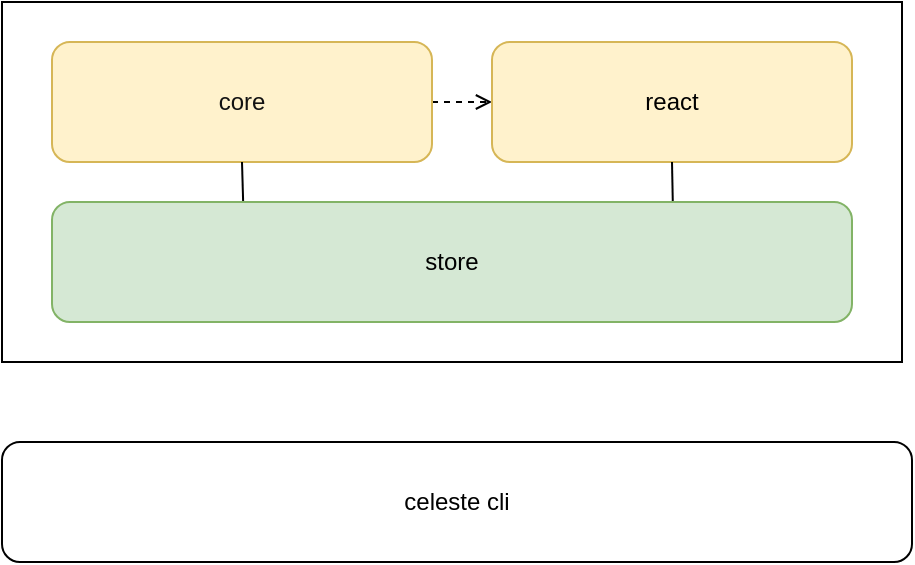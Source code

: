<mxfile pages="3">
    <diagram id="BFp8XdCNO2_3BrNAqIrA" name="packages">
        <mxGraphModel dx="581" dy="478" grid="1" gridSize="10" guides="1" tooltips="1" connect="1" arrows="1" fold="1" page="1" pageScale="1" pageWidth="827" pageHeight="1169" math="0" shadow="0">
            <root>
                <mxCell id="0"/>
                <mxCell id="1" parent="0"/>
                <mxCell id="dtcLtc1jEYRHWzdkCpjZ-1" value="" style="rounded=0;whiteSpace=wrap;html=1;" parent="1" vertex="1">
                    <mxGeometry x="165" y="820" width="450" height="180" as="geometry"/>
                </mxCell>
                <mxCell id="dtcLtc1jEYRHWzdkCpjZ-4" style="edgeStyle=none;html=1;entryX=0;entryY=0.5;entryDx=0;entryDy=0;endArrow=open;endFill=0;dashed=1;" parent="1" source="s4O-tyFGfCZpapLg8d4--3" target="s4O-tyFGfCZpapLg8d4--5" edge="1">
                    <mxGeometry relative="1" as="geometry"/>
                </mxCell>
                <mxCell id="s4O-tyFGfCZpapLg8d4--3" value="core" style="rounded=1;whiteSpace=wrap;html=1;fillColor=#fff2cc;strokeColor=#d6b656;fontColor=#121212;" parent="1" vertex="1">
                    <mxGeometry x="190" y="840" width="190" height="60" as="geometry"/>
                </mxCell>
                <mxCell id="s4O-tyFGfCZpapLg8d4--5" value="react" style="rounded=1;whiteSpace=wrap;html=1;fillColor=#fff2cc;strokeColor=#d6b656;fontColor=#000000;" parent="1" vertex="1">
                    <mxGeometry x="410" y="840" width="180" height="60" as="geometry"/>
                </mxCell>
                <mxCell id="dtcLtc1jEYRHWzdkCpjZ-2" style="edgeStyle=none;html=1;exitX=0.239;exitY=0.014;exitDx=0;exitDy=0;entryX=0.5;entryY=1;entryDx=0;entryDy=0;endArrow=none;endFill=0;exitPerimeter=0;" parent="1" source="s4O-tyFGfCZpapLg8d4--2" target="s4O-tyFGfCZpapLg8d4--3" edge="1">
                    <mxGeometry relative="1" as="geometry"/>
                </mxCell>
                <mxCell id="dtcLtc1jEYRHWzdkCpjZ-3" style="edgeStyle=none;html=1;exitX=0.776;exitY=0.001;exitDx=0;exitDy=0;entryX=0.5;entryY=1;entryDx=0;entryDy=0;endArrow=none;endFill=0;exitPerimeter=0;" parent="1" source="s4O-tyFGfCZpapLg8d4--2" target="s4O-tyFGfCZpapLg8d4--5" edge="1">
                    <mxGeometry relative="1" as="geometry"/>
                </mxCell>
                <mxCell id="s4O-tyFGfCZpapLg8d4--2" value="store" style="rounded=1;whiteSpace=wrap;html=1;fillColor=#d5e8d4;strokeColor=#82b366;fontColor=#000000;" parent="1" vertex="1">
                    <mxGeometry x="190" y="920" width="400" height="60" as="geometry"/>
                </mxCell>
                <mxCell id="dtcLtc1jEYRHWzdkCpjZ-5" value="celeste cli" style="rounded=1;whiteSpace=wrap;html=1;" parent="1" vertex="1">
                    <mxGeometry x="165" y="1040" width="455" height="60" as="geometry"/>
                </mxCell>
            </root>
        </mxGraphModel>
    </diagram>
    <diagram id="-ufEhyA_YCsovd-E1tdw" name="core c4">
        <mxGraphModel dx="2341" dy="683" grid="1" gridSize="10" guides="1" tooltips="1" connect="1" arrows="1" fold="1" page="1" pageScale="1" pageWidth="827" pageHeight="1169" math="0" shadow="0">
            <root>
                <mxCell id="0"/>
                <mxCell id="1" parent="0"/>
                <mxCell id="lFn9-GbQ5u-VxnaS-cPZ-3" style="edgeStyle=orthogonalEdgeStyle;html=1;entryX=0.25;entryY=1;entryDx=0;entryDy=0;strokeWidth=3;fillColor=#1ba1e2;strokeColor=#0090E6;" parent="1" source="ibBANL0mS1UN5Y5-sGpS-1" target="CeTYXM5RvAb6ITnZYdNG-21" edge="1">
                    <mxGeometry relative="1" as="geometry"/>
                </mxCell>
                <mxCell id="lFn9-GbQ5u-VxnaS-cPZ-2" value="UPDATE" style="edgeStyle=orthogonalEdgeStyle;html=1;entryX=0;entryY=0.5;entryDx=0;entryDy=0;fillColor=#1ba1e2;strokeColor=#0090E6;strokeWidth=3;" parent="1" source="lFn9-GbQ5u-VxnaS-cPZ-1" target="ibBANL0mS1UN5Y5-sGpS-1" edge="1">
                    <mxGeometry x="-0.208" relative="1" as="geometry">
                        <mxPoint as="offset"/>
                    </mxGeometry>
                </mxCell>
                <mxCell id="CeTYXM5RvAb6ITnZYdNG-20" style="edgeStyle=none;html=1;strokeColor=#58E600;strokeWidth=3;fontSize=14;fillColor=#60a917;" parent="1" source="ibBANL0mS1UN5Y5-sGpS-1" target="n7a0BeXt7BSpibPLWdyG-7" edge="1">
                    <mxGeometry relative="1" as="geometry"/>
                </mxCell>
                <mxCell id="ibBANL0mS1UN5Y5-sGpS-1" value="" style="rounded=1;whiteSpace=wrap;html=1;strokeWidth=1;fontSize=14;" parent="1" vertex="1">
                    <mxGeometry x="132.5" y="510" width="205" height="180" as="geometry"/>
                </mxCell>
                <mxCell id="n7a0BeXt7BSpibPLWdyG-1" value="injected provider" style="rounded=1;whiteSpace=wrap;html=1;strokeWidth=1;fontSize=14;" parent="1" vertex="1">
                    <mxGeometry x="175" y="532.5" width="120" height="60" as="geometry"/>
                </mxCell>
                <mxCell id="n7a0BeXt7BSpibPLWdyG-2" value="linked provider" style="rounded=1;whiteSpace=wrap;html=1;strokeWidth=1;fontSize=14;" parent="1" vertex="1">
                    <mxGeometry x="175" y="612.5" width="120" height="60" as="geometry"/>
                </mxCell>
                <mxCell id="CeTYXM5RvAb6ITnZYdNG-22" style="edgeStyle=none;html=1;entryX=0.5;entryY=1;entryDx=0;entryDy=0;strokeColor=#58E600;strokeWidth=3;fillColor=#60a917;fontSize=14;" parent="1" source="n7a0BeXt7BSpibPLWdyG-7" target="CeTYXM5RvAb6ITnZYdNG-21" edge="1">
                    <mxGeometry relative="1" as="geometry"/>
                </mxCell>
                <mxCell id="-NhHrXcWOtLr3W90T5Ol-6" style="edgeStyle=orthogonalEdgeStyle;html=1;entryX=0.5;entryY=1;entryDx=0;entryDy=0;fontSize=18;strokeColor=#A50040;strokeWidth=3;fillColor=#d80073;" parent="1" source="n7a0BeXt7BSpibPLWdyG-7" target="-NhHrXcWOtLr3W90T5Ol-3" edge="1">
                    <mxGeometry relative="1" as="geometry"/>
                </mxCell>
                <mxCell id="n7a0BeXt7BSpibPLWdyG-7" value="web3" style="rounded=1;whiteSpace=wrap;html=1;strokeWidth=1;fontSize=14;" parent="1" vertex="1">
                    <mxGeometry x="478" y="570" width="120" height="60" as="geometry"/>
                </mxCell>
                <mxCell id="n7a0BeXt7BSpibPLWdyG-28" value="read public data" style="rounded=1;orthogonalLoop=1;jettySize=auto;html=1;entryX=0;entryY=0.5;entryDx=0;entryDy=0;edgeStyle=orthogonalEdgeStyle;strokeWidth=3;fontSize=14;" parent="1" source="n7a0BeXt7BSpibPLWdyG-11" target="n7a0BeXt7BSpibPLWdyG-26" edge="1">
                    <mxGeometry relative="1" as="geometry"/>
                </mxCell>
                <mxCell id="CeTYXM5RvAb6ITnZYdNG-15" value="instance" style="edgeStyle=none;html=1;entryX=0.5;entryY=0;entryDx=0;entryDy=0;fillColor=#60a917;strokeColor=#58E600;strokeWidth=3;fontSize=14;" parent="1" source="n7a0BeXt7BSpibPLWdyG-11" target="CeTYXM5RvAb6ITnZYdNG-12" edge="1">
                    <mxGeometry relative="1" as="geometry"/>
                </mxCell>
                <mxCell id="n7a0BeXt7BSpibPLWdyG-11" value="web3 read" style="rounded=1;whiteSpace=wrap;html=1;strokeWidth=1;fontSize=14;" parent="1" vertex="1">
                    <mxGeometry x="478" y="820" width="120" height="60" as="geometry"/>
                </mxCell>
                <mxCell id="n7a0BeXt7BSpibPLWdyG-13" style="edgeStyle=orthogonalEdgeStyle;rounded=0;orthogonalLoop=1;jettySize=auto;html=1;entryX=0;entryY=0.5;entryDx=0;entryDy=0;strokeWidth=3;fontSize=14;" parent="1" source="CeTYXM5RvAb6ITnZYdNG-1" target="n7a0BeXt7BSpibPLWdyG-11" edge="1">
                    <mxGeometry relative="1" as="geometry">
                        <mxPoint x="474" y="850" as="sourcePoint"/>
                    </mxGeometry>
                </mxCell>
                <mxCell id="wPE4_lXd6H-pSbTQ06XK-3" style="edgeStyle=orthogonalEdgeStyle;rounded=1;html=1;entryX=0;entryY=0.5;entryDx=0;entryDy=0;strokeWidth=3;fontSize=14;" parent="1" source="n7a0BeXt7BSpibPLWdyG-14" target="CeTYXM5RvAb6ITnZYdNG-1" edge="1">
                    <mxGeometry relative="1" as="geometry">
                        <mxPoint x="354" y="850" as="targetPoint"/>
                    </mxGeometry>
                </mxCell>
                <mxCell id="n7a0BeXt7BSpibPLWdyG-14" value="at start" style="ellipse;whiteSpace=wrap;html=1;aspect=fixed;fillColor=#f5f5f5;fontColor=#333333;strokeColor=#666666;strokeWidth=1;fontSize=14;" parent="1" vertex="1">
                    <mxGeometry x="40" y="825" width="50" height="50" as="geometry"/>
                </mxCell>
                <mxCell id="CeTYXM5RvAb6ITnZYdNG-18" value="CREATE" style="edgeStyle=orthogonalEdgeStyle;html=1;strokeColor=#58E600;strokeWidth=3;fontSize=14;fillColor=#60a917;" parent="1" source="n7a0BeXt7BSpibPLWdyG-23" target="ibBANL0mS1UN5Y5-sGpS-1" edge="1">
                    <mxGeometry relative="1" as="geometry"/>
                </mxCell>
                <mxCell id="n7a0BeXt7BSpibPLWdyG-23" value="at wallet connected" style="triangle;whiteSpace=wrap;html=1;fillColor=#d80073;strokeColor=#A50040;fontColor=#ffffff;rotation=0;strokeWidth=3;fontSize=14;" parent="1" vertex="1">
                    <mxGeometry x="-80" y="500" width="60" height="65" as="geometry"/>
                </mxCell>
                <mxCell id="n7a0BeXt7BSpibPLWdyG-26" value="" style="shape=image;html=1;verticalAlign=top;verticalLabelPosition=bottom;labelBackgroundColor=#ffffff;imageAspect=0;aspect=fixed;image=https://cdn1.iconfinder.com/data/icons/cryptocurrency-27/96/Ethereum-128.png;strokeWidth=3;" parent="1" vertex="1">
                    <mxGeometry x="900" y="670" width="128" height="128" as="geometry"/>
                </mxCell>
                <mxCell id="-NhHrXcWOtLr3W90T5Ol-1" value="REMOVE" style="edgeStyle=orthogonalEdgeStyle;html=1;entryX=0;entryY=0.5;entryDx=0;entryDy=0;fillColor=#d80073;strokeColor=#A50040;strokeWidth=3;fontSize=14;" parent="1" source="MoclLgKt_J6B_BQ9rZxb-6" target="ibBANL0mS1UN5Y5-sGpS-1" edge="1">
                    <mxGeometry relative="1" as="geometry"/>
                </mxCell>
                <mxCell id="MoclLgKt_J6B_BQ9rZxb-6" value="at wallet&lt;br style=&quot;font-size: 14px;&quot;&gt;disconnect" style="triangle;whiteSpace=wrap;html=1;fillColor=#d80073;strokeColor=#A50040;fontColor=#ffffff;rotation=0;strokeWidth=3;fontSize=14;" parent="1" vertex="1">
                    <mxGeometry x="-80" y="640" width="60" height="65" as="geometry"/>
                </mxCell>
                <mxCell id="CeTYXM5RvAb6ITnZYdNG-1" value="rpc list" style="rounded=1;whiteSpace=wrap;html=1;strokeWidth=1;fontSize=14;" parent="1" vertex="1">
                    <mxGeometry x="190" y="820" width="120" height="60" as="geometry"/>
                </mxCell>
                <mxCell id="CeTYXM5RvAb6ITnZYdNG-12" value="READ smart contracts" style="rounded=1;whiteSpace=wrap;html=1;strokeWidth=1;fontSize=14;" parent="1" vertex="1">
                    <mxGeometry x="478" y="970" width="120" height="60" as="geometry"/>
                </mxCell>
                <mxCell id="CeTYXM5RvAb6ITnZYdNG-21" value="WRITE smart contracts" style="rounded=1;whiteSpace=wrap;html=1;strokeWidth=1;fontSize=14;" parent="1" vertex="1">
                    <mxGeometry x="478" y="430" width="120" height="60" as="geometry"/>
                </mxCell>
                <mxCell id="-NhHrXcWOtLr3W90T5Ol-3" value="dispose" style="rounded=1;whiteSpace=wrap;html=1;strokeWidth=1;fontSize=14;" parent="1" vertex="1">
                    <mxGeometry x="690" y="460" width="120" height="60" as="geometry"/>
                </mxCell>
                <mxCell id="n7a0BeXt7BSpibPLWdyG-27" value="send tx&lt;br style=&quot;font-size: 14px;&quot;&gt;read private data" style="rounded=1;orthogonalLoop=1;jettySize=auto;html=1;entryX=0;entryY=0.5;entryDx=0;entryDy=0;edgeStyle=orthogonalEdgeStyle;strokeWidth=3;fontSize=14;fillColor=#60a917;strokeColor=#58E600;" parent="1" source="n7a0BeXt7BSpibPLWdyG-7" target="n7a0BeXt7BSpibPLWdyG-26" edge="1">
                    <mxGeometry relative="1" as="geometry"/>
                </mxCell>
                <mxCell id="lFn9-GbQ5u-VxnaS-cPZ-1" value="at wallet connected" style="triangle;whiteSpace=wrap;html=1;fillColor=#d80073;strokeColor=#A50040;fontColor=#ffffff;rotation=0;strokeWidth=3;fontSize=14;" parent="1" vertex="1">
                    <mxGeometry x="-80" y="395" width="60" height="65" as="geometry"/>
                </mxCell>
            </root>
        </mxGraphModel>
    </diagram>
    <diagram id="Amh0KvNTVDy8Lt9tKZn4" name="Core UML">
        <mxGraphModel dx="2341" dy="683" grid="1" gridSize="10" guides="1" tooltips="1" connect="1" arrows="1" fold="1" page="1" pageScale="1" pageWidth="827" pageHeight="1169" math="0" shadow="0">
            <root>
                <mxCell id="0"/>
                <mxCell id="1" parent="0"/>
                <mxCell id="nKMq6Rf9y2bW-MORaowM-5" value="Celeste JS" style="swimlane;fontStyle=1;align=center;verticalAlign=top;childLayout=stackLayout;horizontal=1;startSize=26;horizontalStack=0;resizeParent=1;resizeParentMax=0;resizeLast=0;collapsible=1;marginBottom=0;fillColor=#dae8fc;strokeColor=#6c8ebf;fontColor=#141414;" parent="1" vertex="1">
                    <mxGeometry x="-70" y="675" width="270" height="258" as="geometry"/>
                </mxCell>
                <mxCell id="nKMq6Rf9y2bW-MORaowM-21" value="- config : CelesteConfig&#10;- provider : ProviderProxy&#10;- events : events&#10;+ configRead: CelesteConfig&#10;" style="text;strokeColor=none;fillColor=none;align=left;verticalAlign=top;spacingLeft=4;spacingRight=4;overflow=hidden;rotatable=0;points=[[0,0.5],[1,0.5]];portConstraint=eastwest;fontColor=#FFFFFF;" parent="nKMq6Rf9y2bW-MORaowM-5" vertex="1">
                    <mxGeometry y="26" width="270" height="84" as="geometry"/>
                </mxCell>
                <mxCell id="nKMq6Rf9y2bW-MORaowM-7" value="" style="line;strokeWidth=1;fillColor=none;align=left;verticalAlign=middle;spacingTop=-1;spacingLeft=3;spacingRight=3;rotatable=0;labelPosition=right;points=[];portConstraint=eastwest;fontColor=#000000;" parent="nKMq6Rf9y2bW-MORaowM-5" vertex="1">
                    <mxGeometry y="110" width="270" height="8" as="geometry"/>
                </mxCell>
                <mxCell id="nKMq6Rf9y2bW-MORaowM-8" value="+ constructor(Configuartion) : void&#10;&#10;- checkIfConnected(providerType) : void&#10;&#10;+ async requestConnection(providerType) : void&#10;+ async requestDisconnection() : void&#10;+ async requestChangeNetwork(chainId) : void&#10;&#10;+ on(event, callback) : void" style="text;strokeColor=none;fillColor=none;align=left;verticalAlign=top;spacingLeft=4;spacingRight=4;overflow=hidden;rotatable=0;points=[[0,0.5],[1,0.5]];portConstraint=eastwest;fontColor=#FFFFFF;" parent="nKMq6Rf9y2bW-MORaowM-5" vertex="1">
                    <mxGeometry y="118" width="270" height="140" as="geometry"/>
                </mxCell>
                <mxCell id="nKMq6Rf9y2bW-MORaowM-22" value="&lt;&lt;interface&gt;&gt;&#10;ProviderStrategy&#10;&#10;" style="swimlane;fontStyle=1;align=center;verticalAlign=top;childLayout=stackLayout;horizontal=1;startSize=40;horizontalStack=0;resizeParent=1;resizeParentMax=0;resizeLast=0;collapsible=1;marginBottom=0;fillColor=#dae8fc;strokeColor=#6c8ebf;fontColor=#141414;" parent="1" vertex="1">
                    <mxGeometry x="590" y="310" width="230" height="230" as="geometry"/>
                </mxCell>
                <mxCell id="nKMq6Rf9y2bW-MORaowM-24" value="" style="line;strokeWidth=1;fillColor=none;align=left;verticalAlign=middle;spacingTop=-1;spacingLeft=3;spacingRight=3;rotatable=0;labelPosition=right;points=[];portConstraint=eastwest;fontColor=#000000;" parent="nKMq6Rf9y2bW-MORaowM-22" vertex="1">
                    <mxGeometry y="40" width="230" height="8" as="geometry"/>
                </mxCell>
                <mxCell id="nKMq6Rf9y2bW-MORaowM-25" value="+ getProvider (rpc) : void&#10;&#10;+ async requestConnection() : void&#10;+ async requestDiscconection() : void&#10;+ async requestChangeNetwork(chainId) : void&#10;+ async getConnection () : connection&#10;&#10;+ connect(args) : void&#10;+ disconnect(args) : void&#10;+ chainChanged(chainId) : void&#10;+  accountsChanged(acctouns[]) : void" style="text;strokeColor=none;fillColor=none;align=left;verticalAlign=top;spacingLeft=4;spacingRight=4;overflow=hidden;rotatable=0;points=[[0,0.5],[1,0.5]];portConstraint=eastwest;fontColor=#FFFFFF;" parent="nKMq6Rf9y2bW-MORaowM-22" vertex="1">
                    <mxGeometry y="48" width="230" height="182" as="geometry"/>
                </mxCell>
                <mxCell id="nKMq6Rf9y2bW-MORaowM-29" style="edgeStyle=orthogonalEdgeStyle;html=1;fontColor=#FFFFFF;endArrow=block;endFill=0;dashed=1;" parent="1" source="nKMq6Rf9y2bW-MORaowM-27" target="nKMq6Rf9y2bW-MORaowM-22" edge="1">
                    <mxGeometry relative="1" as="geometry"/>
                </mxCell>
                <mxCell id="nKMq6Rf9y2bW-MORaowM-27" value="Injected&lt;br&gt;Strategy" style="rounded=1;whiteSpace=wrap;html=1;fontColor=#333333;fillColor=#f5f5f5;strokeColor=#666666;" parent="1" vertex="1">
                    <mxGeometry x="600" y="630" width="90" height="50" as="geometry"/>
                </mxCell>
                <mxCell id="nKMq6Rf9y2bW-MORaowM-30" style="edgeStyle=orthogonalEdgeStyle;html=1;fontColor=#FFFFFF;endArrow=block;endFill=0;dashed=1;" parent="1" source="nKMq6Rf9y2bW-MORaowM-28" target="nKMq6Rf9y2bW-MORaowM-22" edge="1">
                    <mxGeometry relative="1" as="geometry"/>
                </mxCell>
                <mxCell id="nKMq6Rf9y2bW-MORaowM-28" value="Connected&lt;br&gt;Strategy" style="rounded=1;whiteSpace=wrap;html=1;fontColor=#333333;fillColor=#f5f5f5;strokeColor=#666666;" parent="1" vertex="1">
                    <mxGeometry x="730" y="630" width="90" height="50" as="geometry"/>
                </mxCell>
                <mxCell id="bmfHUwJQgn3EAg6DBdkB-11" style="edgeStyle=orthogonalEdgeStyle;rounded=1;html=1;endArrow=open;endFill=0;strokeColor=#A5A0A1;" parent="1" source="bmfHUwJQgn3EAg6DBdkB-1" target="bmfHUwJQgn3EAg6DBdkB-5" edge="1">
                    <mxGeometry relative="1" as="geometry"/>
                </mxCell>
                <mxCell id="jnD5oHlgoBmkCGULvAF6-7" style="edgeStyle=orthogonalEdgeStyle;html=1;fontSize=12;endArrow=diamondThin;endFill=1;strokeColor=#0098F2;strokeWidth=3;" parent="1" source="bmfHUwJQgn3EAg6DBdkB-1" target="nKMq6Rf9y2bW-MORaowM-5" edge="1">
                    <mxGeometry relative="1" as="geometry"/>
                </mxCell>
                <mxCell id="bmfHUwJQgn3EAg6DBdkB-1" value="ProviderProxy" style="swimlane;fontStyle=1;align=center;verticalAlign=top;childLayout=stackLayout;horizontal=1;startSize=26;horizontalStack=0;resizeParent=1;resizeParentMax=0;resizeLast=0;collapsible=1;marginBottom=0;fillColor=#dae8fc;strokeColor=#6c8ebf;fontColor=#141414;" parent="1" vertex="1">
                    <mxGeometry x="269" y="664" width="290" height="280" as="geometry"/>
                </mxCell>
                <mxCell id="bmfHUwJQgn3EAg6DBdkB-2" value="- providers : hashTable&#10;- context : ProviderContext&#10;- currentType : string " style="text;strokeColor=none;fillColor=none;align=left;verticalAlign=top;spacingLeft=4;spacingRight=4;overflow=hidden;rotatable=0;points=[[0,0.5],[1,0.5]];portConstraint=eastwest;fontColor=#FFFFFF;" parent="bmfHUwJQgn3EAg6DBdkB-1" vertex="1">
                    <mxGeometry y="26" width="290" height="66" as="geometry"/>
                </mxCell>
                <mxCell id="bmfHUwJQgn3EAg6DBdkB-3" value="" style="line;strokeWidth=1;fillColor=none;align=left;verticalAlign=middle;spacingTop=-1;spacingLeft=3;spacingRight=3;rotatable=0;labelPosition=right;points=[];portConstraint=eastwest;fontColor=#000000;" parent="bmfHUwJQgn3EAg6DBdkB-1" vertex="1">
                    <mxGeometry y="92" width="290" height="8" as="geometry"/>
                </mxCell>
                <mxCell id="bmfHUwJQgn3EAg6DBdkB-4" value="+ constructor (rpcs) : void&#10;+ registerEvents(customEvents = null) : void&#10;+ setType(string: type) : void&#10;&#10;- getProvider(rpc) : provider&#10;+ getProvider(string type) : provider&#10;&#10;+ async requestConnection() : void&#10;+ async requestDiscconection() : void&#10;+ async requestChangeNetwork(chainId) : void&#10;+ async getConnection () : connection&#10;" style="text;strokeColor=none;fillColor=none;align=left;verticalAlign=top;spacingLeft=4;spacingRight=4;overflow=hidden;rotatable=0;points=[[0,0.5],[1,0.5]];portConstraint=eastwest;fontColor=#FFFFFF;" parent="bmfHUwJQgn3EAg6DBdkB-1" vertex="1">
                    <mxGeometry y="100" width="290" height="180" as="geometry"/>
                </mxCell>
                <mxCell id="bmfHUwJQgn3EAg6DBdkB-5" value="ProviderContext" style="swimlane;fontStyle=1;align=center;verticalAlign=top;childLayout=stackLayout;horizontal=1;startSize=26;horizontalStack=0;resizeParent=1;resizeParentMax=0;resizeLast=0;collapsible=1;marginBottom=0;fillColor=#dae8fc;strokeColor=#6c8ebf;fontColor=#141414;" parent="1" vertex="1">
                    <mxGeometry x="270" y="310" width="285" height="270" as="geometry"/>
                </mxCell>
                <mxCell id="bmfHUwJQgn3EAg6DBdkB-6" value="- strategy : ProviderStrategy" style="text;strokeColor=none;fillColor=none;align=left;verticalAlign=top;spacingLeft=4;spacingRight=4;overflow=hidden;rotatable=0;points=[[0,0.5],[1,0.5]];portConstraint=eastwest;fontColor=#FFFFFF;" parent="bmfHUwJQgn3EAg6DBdkB-5" vertex="1">
                    <mxGeometry y="26" width="285" height="34" as="geometry"/>
                </mxCell>
                <mxCell id="bmfHUwJQgn3EAg6DBdkB-7" value="" style="line;strokeWidth=1;fillColor=none;align=left;verticalAlign=middle;spacingTop=-1;spacingLeft=3;spacingRight=3;rotatable=0;labelPosition=right;points=[];portConstraint=eastwest;fontColor=#000000;" parent="bmfHUwJQgn3EAg6DBdkB-5" vertex="1">
                    <mxGeometry y="60" width="285" height="8" as="geometry"/>
                </mxCell>
                <mxCell id="bmfHUwJQgn3EAg6DBdkB-8" value="+ setStrategy (ProviderStrategy) : void&#10;+ getProvider (rpc) : void&#10;&#10;+ async requestConnection() : void&#10;+ async requestDiscconection() : void&#10;+ async requestChangeNetwork(chainId) : void&#10;+ async getConnection () : connection&#10;&#10;+ onConnect(args) : void&#10;+ onDisconnect(args) : void&#10;+ onChainChanged(chainId) : void&#10;+  onAccountsChanged(acctouns[]) : void&#10;" style="text;strokeColor=none;fillColor=none;align=left;verticalAlign=top;spacingLeft=4;spacingRight=4;overflow=hidden;rotatable=0;points=[[0,0.5],[1,0.5]];portConstraint=eastwest;fontColor=#FFFFFF;" parent="bmfHUwJQgn3EAg6DBdkB-5" vertex="1">
                    <mxGeometry y="68" width="285" height="202" as="geometry"/>
                </mxCell>
                <mxCell id="bmfHUwJQgn3EAg6DBdkB-10" style="edgeStyle=orthogonalEdgeStyle;rounded=1;html=1;strokeColor=#A5A0A1;endArrow=diamondThin;endFill=1;" parent="1" source="nKMq6Rf9y2bW-MORaowM-25" target="bmfHUwJQgn3EAg6DBdkB-5" edge="1">
                    <mxGeometry relative="1" as="geometry"/>
                </mxCell>
                <mxCell id="jnD5oHlgoBmkCGULvAF6-5" style="edgeStyle=orthogonalEdgeStyle;html=1;fontSize=12;strokeColor=#0098F2;strokeWidth=3;endArrow=diamondThin;endFill=1;fillColor=#1ba1e2;" parent="1" source="jnD5oHlgoBmkCGULvAF6-1" target="nKMq6Rf9y2bW-MORaowM-21" edge="1">
                    <mxGeometry relative="1" as="geometry"/>
                </mxCell>
                <mxCell id="jnD5oHlgoBmkCGULvAF6-1" value="Configuration" style="swimlane;fontStyle=1;align=center;verticalAlign=top;childLayout=stackLayout;horizontal=1;startSize=26;horizontalStack=0;resizeParent=1;resizeParentMax=0;resizeLast=0;collapsible=1;marginBottom=0;fontSize=12;strokeWidth=1;" parent="1" vertex="1">
                    <mxGeometry x="-360" y="675" width="160" height="90" as="geometry"/>
                </mxCell>
                <mxCell id="jnD5oHlgoBmkCGULvAF6-2" value="+ rpcs: [ ]&#10;+ smartContracts: [ ]&#10;+ addressBook : { }&#10;&#10;" style="text;strokeColor=none;fillColor=none;align=left;verticalAlign=top;spacingLeft=4;spacingRight=4;overflow=hidden;rotatable=0;points=[[0,0.5],[1,0.5]];portConstraint=eastwest;fontSize=12;" parent="jnD5oHlgoBmkCGULvAF6-1" vertex="1">
                    <mxGeometry y="26" width="160" height="64" as="geometry"/>
                </mxCell>
                <mxCell id="5Rn8cww3tL2EtPsZb0RC-5" value="Celeste JS" style="swimlane;fontStyle=1;align=center;verticalAlign=top;childLayout=stackLayout;horizontal=1;startSize=26;horizontalStack=0;resizeParent=1;resizeParentMax=0;resizeLast=0;collapsible=1;marginBottom=0;fillColor=#dae8fc;strokeColor=#6c8ebf;fontColor=#141414;" vertex="1" parent="1">
                    <mxGeometry x="1500" y="851" width="270" height="258" as="geometry"/>
                </mxCell>
                <mxCell id="5Rn8cww3tL2EtPsZb0RC-6" value="- config : CelesteConfig&#10;- provider : ProviderProxy&#10;- events : events&#10;+ configRead: CelesteConfig&#10;" style="text;strokeColor=none;fillColor=none;align=left;verticalAlign=top;spacingLeft=4;spacingRight=4;overflow=hidden;rotatable=0;points=[[0,0.5],[1,0.5]];portConstraint=eastwest;fontColor=#FFFFFF;" vertex="1" parent="5Rn8cww3tL2EtPsZb0RC-5">
                    <mxGeometry y="26" width="270" height="84" as="geometry"/>
                </mxCell>
                <mxCell id="5Rn8cww3tL2EtPsZb0RC-7" value="" style="line;strokeWidth=1;fillColor=none;align=left;verticalAlign=middle;spacingTop=-1;spacingLeft=3;spacingRight=3;rotatable=0;labelPosition=right;points=[];portConstraint=eastwest;fontColor=#000000;" vertex="1" parent="5Rn8cww3tL2EtPsZb0RC-5">
                    <mxGeometry y="110" width="270" height="8" as="geometry"/>
                </mxCell>
                <mxCell id="5Rn8cww3tL2EtPsZb0RC-8" value="+ constructor(Configuartion) : void&#10;&#10;- getPreviousSession(providerType) : void&#10;&#10;+ async requestConnection(providerType) : void&#10;+ async requestDisconnection() : void&#10;+ async requestChangeNetwork(chainId) : void&#10;&#10;+ on(event, callback(eventData, )) : void" style="text;strokeColor=none;fillColor=none;align=left;verticalAlign=top;spacingLeft=4;spacingRight=4;overflow=hidden;rotatable=0;points=[[0,0.5],[1,0.5]];portConstraint=eastwest;fontColor=#FFFFFF;" vertex="1" parent="5Rn8cww3tL2EtPsZb0RC-5">
                    <mxGeometry y="118" width="270" height="140" as="geometry"/>
                </mxCell>
                <mxCell id="5Rn8cww3tL2EtPsZb0RC-9" value="&lt;&lt;interface&gt;&gt;&#10;ProviderStrategy&#10;&#10;" style="swimlane;fontStyle=1;align=center;verticalAlign=top;childLayout=stackLayout;horizontal=1;startSize=40;horizontalStack=0;resizeParent=1;resizeParentMax=0;resizeLast=0;collapsible=1;marginBottom=0;fillColor=#dae8fc;strokeColor=#6c8ebf;fontColor=#141414;" vertex="1" parent="1">
                    <mxGeometry x="2360" y="655" width="300" height="230" as="geometry"/>
                </mxCell>
                <mxCell id="5Rn8cww3tL2EtPsZb0RC-10" value="" style="line;strokeWidth=1;fillColor=none;align=left;verticalAlign=middle;spacingTop=-1;spacingLeft=3;spacingRight=3;rotatable=0;labelPosition=right;points=[];portConstraint=eastwest;fontColor=#000000;" vertex="1" parent="5Rn8cww3tL2EtPsZb0RC-9">
                    <mxGeometry y="40" width="300" height="8" as="geometry"/>
                </mxCell>
                <mxCell id="5Rn8cww3tL2EtPsZb0RC-11" value="+ getProvider (rpc) : void&#10;&#10;+ async requestConnection() : void&#10;+ async requestDiscconection() : void&#10;+ async requestChangeNetwork(chainId) : void&#10;+ async getPreviousSession() : provider&#10;&#10;+ connect(args) : void&#10;+ disconnect(args) : void&#10;+ chainChanged(chainId) : void&#10;+  accountsChanged(acctouns[]) : void" style="text;strokeColor=none;fillColor=none;align=left;verticalAlign=top;spacingLeft=4;spacingRight=4;overflow=hidden;rotatable=0;points=[[0,0.5],[1,0.5]];portConstraint=eastwest;fontColor=#FFFFFF;" vertex="1" parent="5Rn8cww3tL2EtPsZb0RC-9">
                    <mxGeometry y="48" width="300" height="182" as="geometry"/>
                </mxCell>
                <mxCell id="5Rn8cww3tL2EtPsZb0RC-12" style="edgeStyle=orthogonalEdgeStyle;html=1;fontColor=#FFFFFF;endArrow=block;endFill=0;dashed=1;" edge="1" source="5Rn8cww3tL2EtPsZb0RC-13" target="5Rn8cww3tL2EtPsZb0RC-9" parent="1">
                    <mxGeometry relative="1" as="geometry"/>
                </mxCell>
                <mxCell id="5Rn8cww3tL2EtPsZb0RC-13" value="Injected&lt;br&gt;Strategy" style="rounded=1;whiteSpace=wrap;html=1;fontColor=#333333;fillColor=#f5f5f5;strokeColor=#666666;" vertex="1" parent="1">
                    <mxGeometry x="2344.5" y="975" width="90" height="50" as="geometry"/>
                </mxCell>
                <mxCell id="5Rn8cww3tL2EtPsZb0RC-14" style="edgeStyle=orthogonalEdgeStyle;html=1;fontColor=#FFFFFF;endArrow=block;endFill=0;dashed=1;" edge="1" source="5Rn8cww3tL2EtPsZb0RC-15" target="5Rn8cww3tL2EtPsZb0RC-9" parent="1">
                    <mxGeometry relative="1" as="geometry"/>
                </mxCell>
                <mxCell id="5Rn8cww3tL2EtPsZb0RC-15" value="Connected&lt;br&gt;Strategy" style="rounded=1;whiteSpace=wrap;html=1;fontColor=#333333;fillColor=#f5f5f5;strokeColor=#666666;" vertex="1" parent="1">
                    <mxGeometry x="2580" y="975" width="90" height="50" as="geometry"/>
                </mxCell>
                <mxCell id="5Rn8cww3tL2EtPsZb0RC-16" style="edgeStyle=orthogonalEdgeStyle;rounded=1;html=1;endArrow=open;endFill=0;strokeColor=#A5A0A1;" edge="1" source="5Rn8cww3tL2EtPsZb0RC-18" target="5Rn8cww3tL2EtPsZb0RC-22" parent="1">
                    <mxGeometry relative="1" as="geometry"/>
                </mxCell>
                <mxCell id="5Rn8cww3tL2EtPsZb0RC-17" style="edgeStyle=orthogonalEdgeStyle;html=1;fontSize=12;endArrow=diamondThin;endFill=1;strokeColor=#0098F2;strokeWidth=3;" edge="1" source="5Rn8cww3tL2EtPsZb0RC-18" target="5Rn8cww3tL2EtPsZb0RC-5" parent="1">
                    <mxGeometry relative="1" as="geometry"/>
                </mxCell>
                <mxCell id="5Rn8cww3tL2EtPsZb0RC-18" value="ProviderProxy" style="swimlane;fontStyle=1;align=center;verticalAlign=top;childLayout=stackLayout;horizontal=1;startSize=26;horizontalStack=0;resizeParent=1;resizeParentMax=0;resizeLast=0;collapsible=1;marginBottom=0;fillColor=#dae8fc;strokeColor=#6c8ebf;fontColor=#141414;" vertex="1" parent="1">
                    <mxGeometry x="1881.5" y="840" width="290" height="280" as="geometry"/>
                </mxCell>
                <mxCell id="5Rn8cww3tL2EtPsZb0RC-19" value="- providers : hashTable&#10;- context : ProviderContext&#10;- currentType : string " style="text;strokeColor=none;fillColor=none;align=left;verticalAlign=top;spacingLeft=4;spacingRight=4;overflow=hidden;rotatable=0;points=[[0,0.5],[1,0.5]];portConstraint=eastwest;fontColor=#FFFFFF;" vertex="1" parent="5Rn8cww3tL2EtPsZb0RC-18">
                    <mxGeometry y="26" width="290" height="66" as="geometry"/>
                </mxCell>
                <mxCell id="5Rn8cww3tL2EtPsZb0RC-20" value="" style="line;strokeWidth=1;fillColor=none;align=left;verticalAlign=middle;spacingTop=-1;spacingLeft=3;spacingRight=3;rotatable=0;labelPosition=right;points=[];portConstraint=eastwest;fontColor=#000000;" vertex="1" parent="5Rn8cww3tL2EtPsZb0RC-18">
                    <mxGeometry y="92" width="290" height="8" as="geometry"/>
                </mxCell>
                <mxCell id="5Rn8cww3tL2EtPsZb0RC-21" value="+ constructor (rpcs) : void&#10;+ registerEvents(customEvents = null) : void&#10;+ setType(string: type) : void&#10;&#10;- getProvider(rpc) : provider&#10;+ getPreviousSession(string providerType) : provider&#10;&#10;+ async requestConnection() : void&#10;+ async requestDiscconection() : void&#10;+ async requestChangeNetwork(chainId) : void&#10;+ async getConnection () : connection&#10;" style="text;strokeColor=none;fillColor=none;align=left;verticalAlign=top;spacingLeft=4;spacingRight=4;overflow=hidden;rotatable=0;points=[[0,0.5],[1,0.5]];portConstraint=eastwest;fontColor=#FFFFFF;" vertex="1" parent="5Rn8cww3tL2EtPsZb0RC-18">
                    <mxGeometry y="100" width="290" height="180" as="geometry"/>
                </mxCell>
                <mxCell id="5Rn8cww3tL2EtPsZb0RC-22" value="ProviderContext" style="swimlane;fontStyle=1;align=center;verticalAlign=top;childLayout=stackLayout;horizontal=1;startSize=26;horizontalStack=0;resizeParent=1;resizeParentMax=0;resizeLast=0;collapsible=1;marginBottom=0;fillColor=#dae8fc;strokeColor=#6c8ebf;fontColor=#141414;" vertex="1" parent="1">
                    <mxGeometry x="1884" y="640" width="285" height="140" as="geometry"/>
                </mxCell>
                <mxCell id="5Rn8cww3tL2EtPsZb0RC-23" value="- strategy : ProviderStrategy" style="text;strokeColor=none;fillColor=none;align=left;verticalAlign=top;spacingLeft=4;spacingRight=4;overflow=hidden;rotatable=0;points=[[0,0.5],[1,0.5]];portConstraint=eastwest;fontColor=#FFFFFF;" vertex="1" parent="5Rn8cww3tL2EtPsZb0RC-22">
                    <mxGeometry y="26" width="285" height="34" as="geometry"/>
                </mxCell>
                <mxCell id="5Rn8cww3tL2EtPsZb0RC-24" value="" style="line;strokeWidth=1;fillColor=none;align=left;verticalAlign=middle;spacingTop=-1;spacingLeft=3;spacingRight=3;rotatable=0;labelPosition=right;points=[];portConstraint=eastwest;fontColor=#000000;" vertex="1" parent="5Rn8cww3tL2EtPsZb0RC-22">
                    <mxGeometry y="60" width="285" height="8" as="geometry"/>
                </mxCell>
                <mxCell id="5Rn8cww3tL2EtPsZb0RC-25" value="+ setStrategy (ProviderStrategy) : void&#10;+ getProvider (rpc) : void&#10;&#10;&#10;" style="text;strokeColor=none;fillColor=none;align=left;verticalAlign=top;spacingLeft=4;spacingRight=4;overflow=hidden;rotatable=0;points=[[0,0.5],[1,0.5]];portConstraint=eastwest;fontColor=#FFFFFF;" vertex="1" parent="5Rn8cww3tL2EtPsZb0RC-22">
                    <mxGeometry y="68" width="285" height="72" as="geometry"/>
                </mxCell>
                <mxCell id="5Rn8cww3tL2EtPsZb0RC-26" style="edgeStyle=orthogonalEdgeStyle;rounded=1;html=1;strokeColor=#A5A0A1;endArrow=diamondThin;endFill=1;" edge="1" source="5Rn8cww3tL2EtPsZb0RC-11" target="5Rn8cww3tL2EtPsZb0RC-22" parent="1">
                    <mxGeometry relative="1" as="geometry">
                        <mxPoint x="2325" y="790" as="targetPoint"/>
                    </mxGeometry>
                </mxCell>
                <mxCell id="5Rn8cww3tL2EtPsZb0RC-27" style="edgeStyle=orthogonalEdgeStyle;html=1;fontSize=12;strokeColor=#0098F2;strokeWidth=3;endArrow=diamondThin;endFill=1;fillColor=#1ba1e2;" edge="1" source="5Rn8cww3tL2EtPsZb0RC-28" target="5Rn8cww3tL2EtPsZb0RC-6" parent="1">
                    <mxGeometry relative="1" as="geometry"/>
                </mxCell>
                <mxCell id="5Rn8cww3tL2EtPsZb0RC-28" value="Configuration" style="swimlane;fontStyle=1;align=center;verticalAlign=top;childLayout=stackLayout;horizontal=1;startSize=26;horizontalStack=0;resizeParent=1;resizeParentMax=0;resizeLast=0;collapsible=1;marginBottom=0;fontSize=12;strokeWidth=1;" vertex="1" parent="1">
                    <mxGeometry x="1250" y="1025" width="160" height="90" as="geometry"/>
                </mxCell>
                <mxCell id="5Rn8cww3tL2EtPsZb0RC-29" value="+ rpcs: [ ] | { }&#10;+ smartContracts: [ ]&#10;+ addressBook : { }&#10;&#10;" style="text;strokeColor=none;fillColor=none;align=left;verticalAlign=top;spacingLeft=4;spacingRight=4;overflow=hidden;rotatable=0;points=[[0,0.5],[1,0.5]];portConstraint=eastwest;fontSize=12;" vertex="1" parent="5Rn8cww3tL2EtPsZb0RC-28">
                    <mxGeometry y="26" width="160" height="64" as="geometry"/>
                </mxCell>
                <mxCell id="5Rn8cww3tL2EtPsZb0RC-46" style="edgeStyle=orthogonalEdgeStyle;html=1;entryX=0.5;entryY=0;entryDx=0;entryDy=0;dashed=1;endArrow=block;endFill=0;" edge="1" parent="1" source="5Rn8cww3tL2EtPsZb0RC-38" target="5Rn8cww3tL2EtPsZb0RC-5">
                    <mxGeometry relative="1" as="geometry"/>
                </mxCell>
                <mxCell id="5Rn8cww3tL2EtPsZb0RC-38" value="SmartContractFactory" style="swimlane;fontStyle=1;align=center;verticalAlign=top;childLayout=stackLayout;horizontal=1;startSize=26;horizontalStack=0;resizeParent=1;resizeParentMax=0;resizeLast=0;collapsible=1;marginBottom=0;fillColor=#dae8fc;strokeColor=#6c8ebf;fontColor=#141414;" vertex="1" parent="1">
                    <mxGeometry x="1492.5" y="600" width="285" height="140" as="geometry"/>
                </mxCell>
                <mxCell id="5Rn8cww3tL2EtPsZb0RC-39" value="- strategy : ProviderStrategy" style="text;strokeColor=none;fillColor=none;align=left;verticalAlign=top;spacingLeft=4;spacingRight=4;overflow=hidden;rotatable=0;points=[[0,0.5],[1,0.5]];portConstraint=eastwest;fontColor=#FFFFFF;" vertex="1" parent="5Rn8cww3tL2EtPsZb0RC-38">
                    <mxGeometry y="26" width="285" height="34" as="geometry"/>
                </mxCell>
                <mxCell id="5Rn8cww3tL2EtPsZb0RC-40" value="" style="line;strokeWidth=1;fillColor=none;align=left;verticalAlign=middle;spacingTop=-1;spacingLeft=3;spacingRight=3;rotatable=0;labelPosition=right;points=[];portConstraint=eastwest;fontColor=#000000;" vertex="1" parent="5Rn8cww3tL2EtPsZb0RC-38">
                    <mxGeometry y="60" width="285" height="8" as="geometry"/>
                </mxCell>
                <mxCell id="5Rn8cww3tL2EtPsZb0RC-41" value="+ contructor (web3Instance) &#10;+ create(ABI, address) : smartContractProxy&#10;&#10;&#10;" style="text;strokeColor=none;fillColor=none;align=left;verticalAlign=top;spacingLeft=4;spacingRight=4;overflow=hidden;rotatable=0;points=[[0,0.5],[1,0.5]];portConstraint=eastwest;fontColor=#FFFFFF;" vertex="1" parent="5Rn8cww3tL2EtPsZb0RC-38">
                    <mxGeometry y="68" width="285" height="72" as="geometry"/>
                </mxCell>
                <mxCell id="5Rn8cww3tL2EtPsZb0RC-47" style="edgeStyle=orthogonalEdgeStyle;html=1;dashed=1;endArrow=block;endFill=0;" edge="1" parent="1" source="5Rn8cww3tL2EtPsZb0RC-42" target="5Rn8cww3tL2EtPsZb0RC-38">
                    <mxGeometry relative="1" as="geometry"/>
                </mxCell>
                <mxCell id="5Rn8cww3tL2EtPsZb0RC-42" value="SmartContractProxy" style="swimlane;fontStyle=1;align=center;verticalAlign=top;childLayout=stackLayout;horizontal=1;startSize=26;horizontalStack=0;resizeParent=1;resizeParentMax=0;resizeLast=0;collapsible=1;marginBottom=0;fillColor=#dae8fc;strokeColor=#6c8ebf;fontColor=#141414;" vertex="1" parent="1">
                    <mxGeometry x="1150" y="600" width="285" height="140" as="geometry"/>
                </mxCell>
                <mxCell id="5Rn8cww3tL2EtPsZb0RC-43" value="- strategy : ProviderStrategy" style="text;strokeColor=none;fillColor=none;align=left;verticalAlign=top;spacingLeft=4;spacingRight=4;overflow=hidden;rotatable=0;points=[[0,0.5],[1,0.5]];portConstraint=eastwest;fontColor=#FFFFFF;" vertex="1" parent="5Rn8cww3tL2EtPsZb0RC-42">
                    <mxGeometry y="26" width="285" height="34" as="geometry"/>
                </mxCell>
                <mxCell id="5Rn8cww3tL2EtPsZb0RC-44" value="" style="line;strokeWidth=1;fillColor=none;align=left;verticalAlign=middle;spacingTop=-1;spacingLeft=3;spacingRight=3;rotatable=0;labelPosition=right;points=[];portConstraint=eastwest;fontColor=#000000;" vertex="1" parent="5Rn8cww3tL2EtPsZb0RC-42">
                    <mxGeometry y="60" width="285" height="8" as="geometry"/>
                </mxCell>
                <mxCell id="5Rn8cww3tL2EtPsZb0RC-45" value="+ read () : methods {}&#10;+ write () : methods {}" style="text;strokeColor=none;fillColor=none;align=left;verticalAlign=top;spacingLeft=4;spacingRight=4;overflow=hidden;rotatable=0;points=[[0,0.5],[1,0.5]];portConstraint=eastwest;fontColor=#FFFFFF;" vertex="1" parent="5Rn8cww3tL2EtPsZb0RC-42">
                    <mxGeometry y="68" width="285" height="72" as="geometry"/>
                </mxCell>
            </root>
        </mxGraphModel>
    </diagram>
</mxfile>